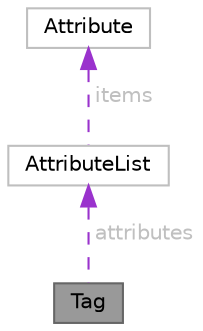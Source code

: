 digraph "Tag"
{
 // LATEX_PDF_SIZE
  bgcolor="transparent";
  edge [fontname=Helvetica,fontsize=10,labelfontname=Helvetica,labelfontsize=10];
  node [fontname=Helvetica,fontsize=10,shape=box,height=0.2,width=0.4];
  Node1 [id="Node000001",label="Tag",height=0.2,width=0.4,color="gray40", fillcolor="grey60", style="filled", fontcolor="black",tooltip=" "];
  Node2 -> Node1 [id="edge1_Node000001_Node000002",dir="back",color="darkorchid3",style="dashed",tooltip=" ",label=" attributes",fontcolor="grey" ];
  Node2 [id="Node000002",label="AttributeList",height=0.2,width=0.4,color="grey75", fillcolor="white", style="filled",URL="$structAttributeList.html",tooltip=" "];
  Node3 -> Node2 [id="edge2_Node000002_Node000003",dir="back",color="darkorchid3",style="dashed",tooltip=" ",label=" items",fontcolor="grey" ];
  Node3 [id="Node000003",label="Attribute",height=0.2,width=0.4,color="grey75", fillcolor="white", style="filled",URL="$structAttribute.html",tooltip=" "];
}
